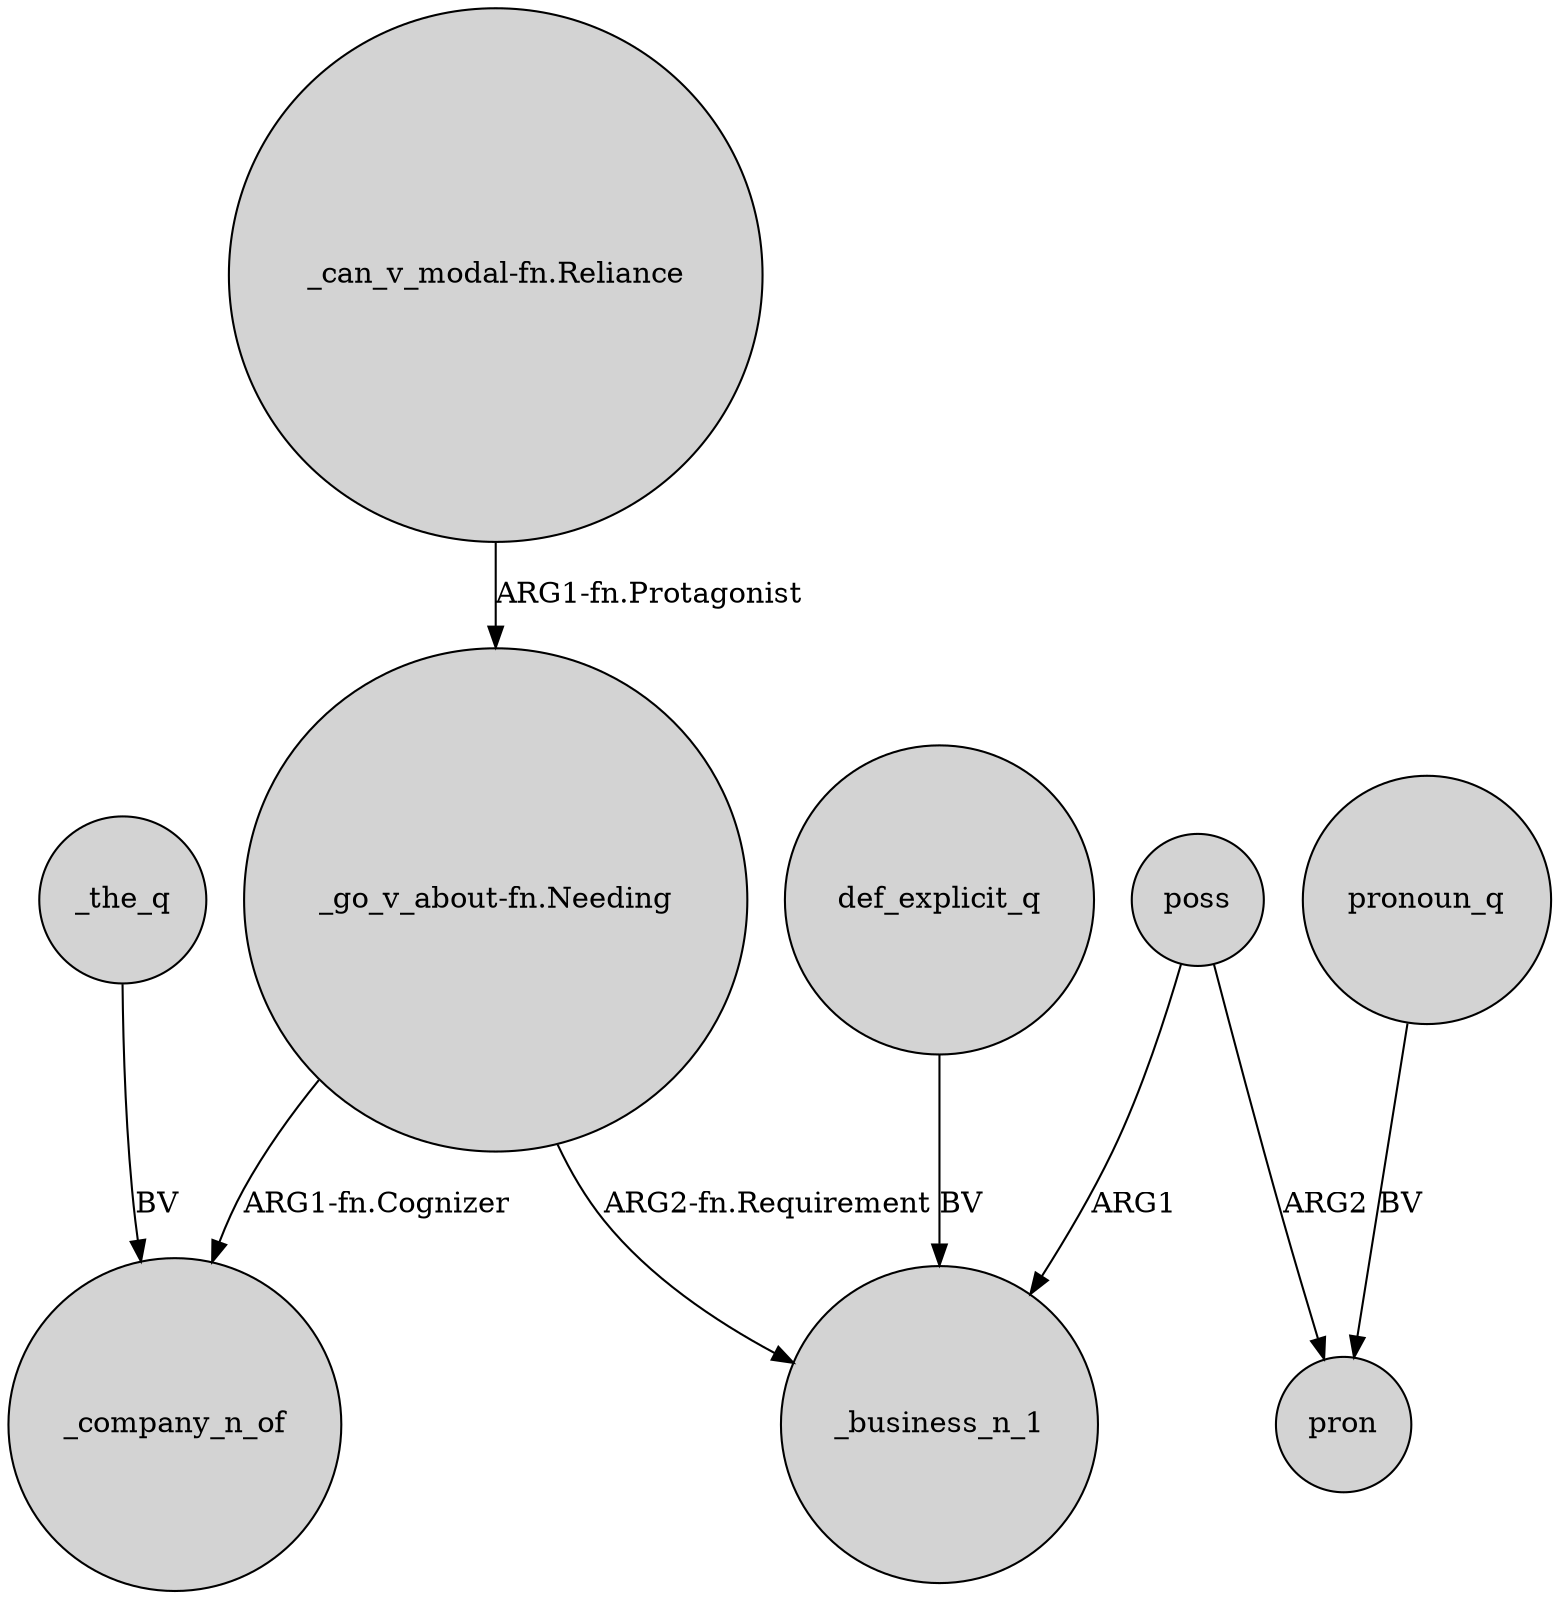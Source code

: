 digraph {
	node [shape=circle style=filled]
	def_explicit_q -> _business_n_1 [label=BV]
	"_go_v_about-fn.Needing" -> _company_n_of [label="ARG1-fn.Cognizer"]
	poss -> _business_n_1 [label=ARG1]
	"_go_v_about-fn.Needing" -> _business_n_1 [label="ARG2-fn.Requirement"]
	_the_q -> _company_n_of [label=BV]
	"_can_v_modal-fn.Reliance" -> "_go_v_about-fn.Needing" [label="ARG1-fn.Protagonist"]
	pronoun_q -> pron [label=BV]
	poss -> pron [label=ARG2]
}
